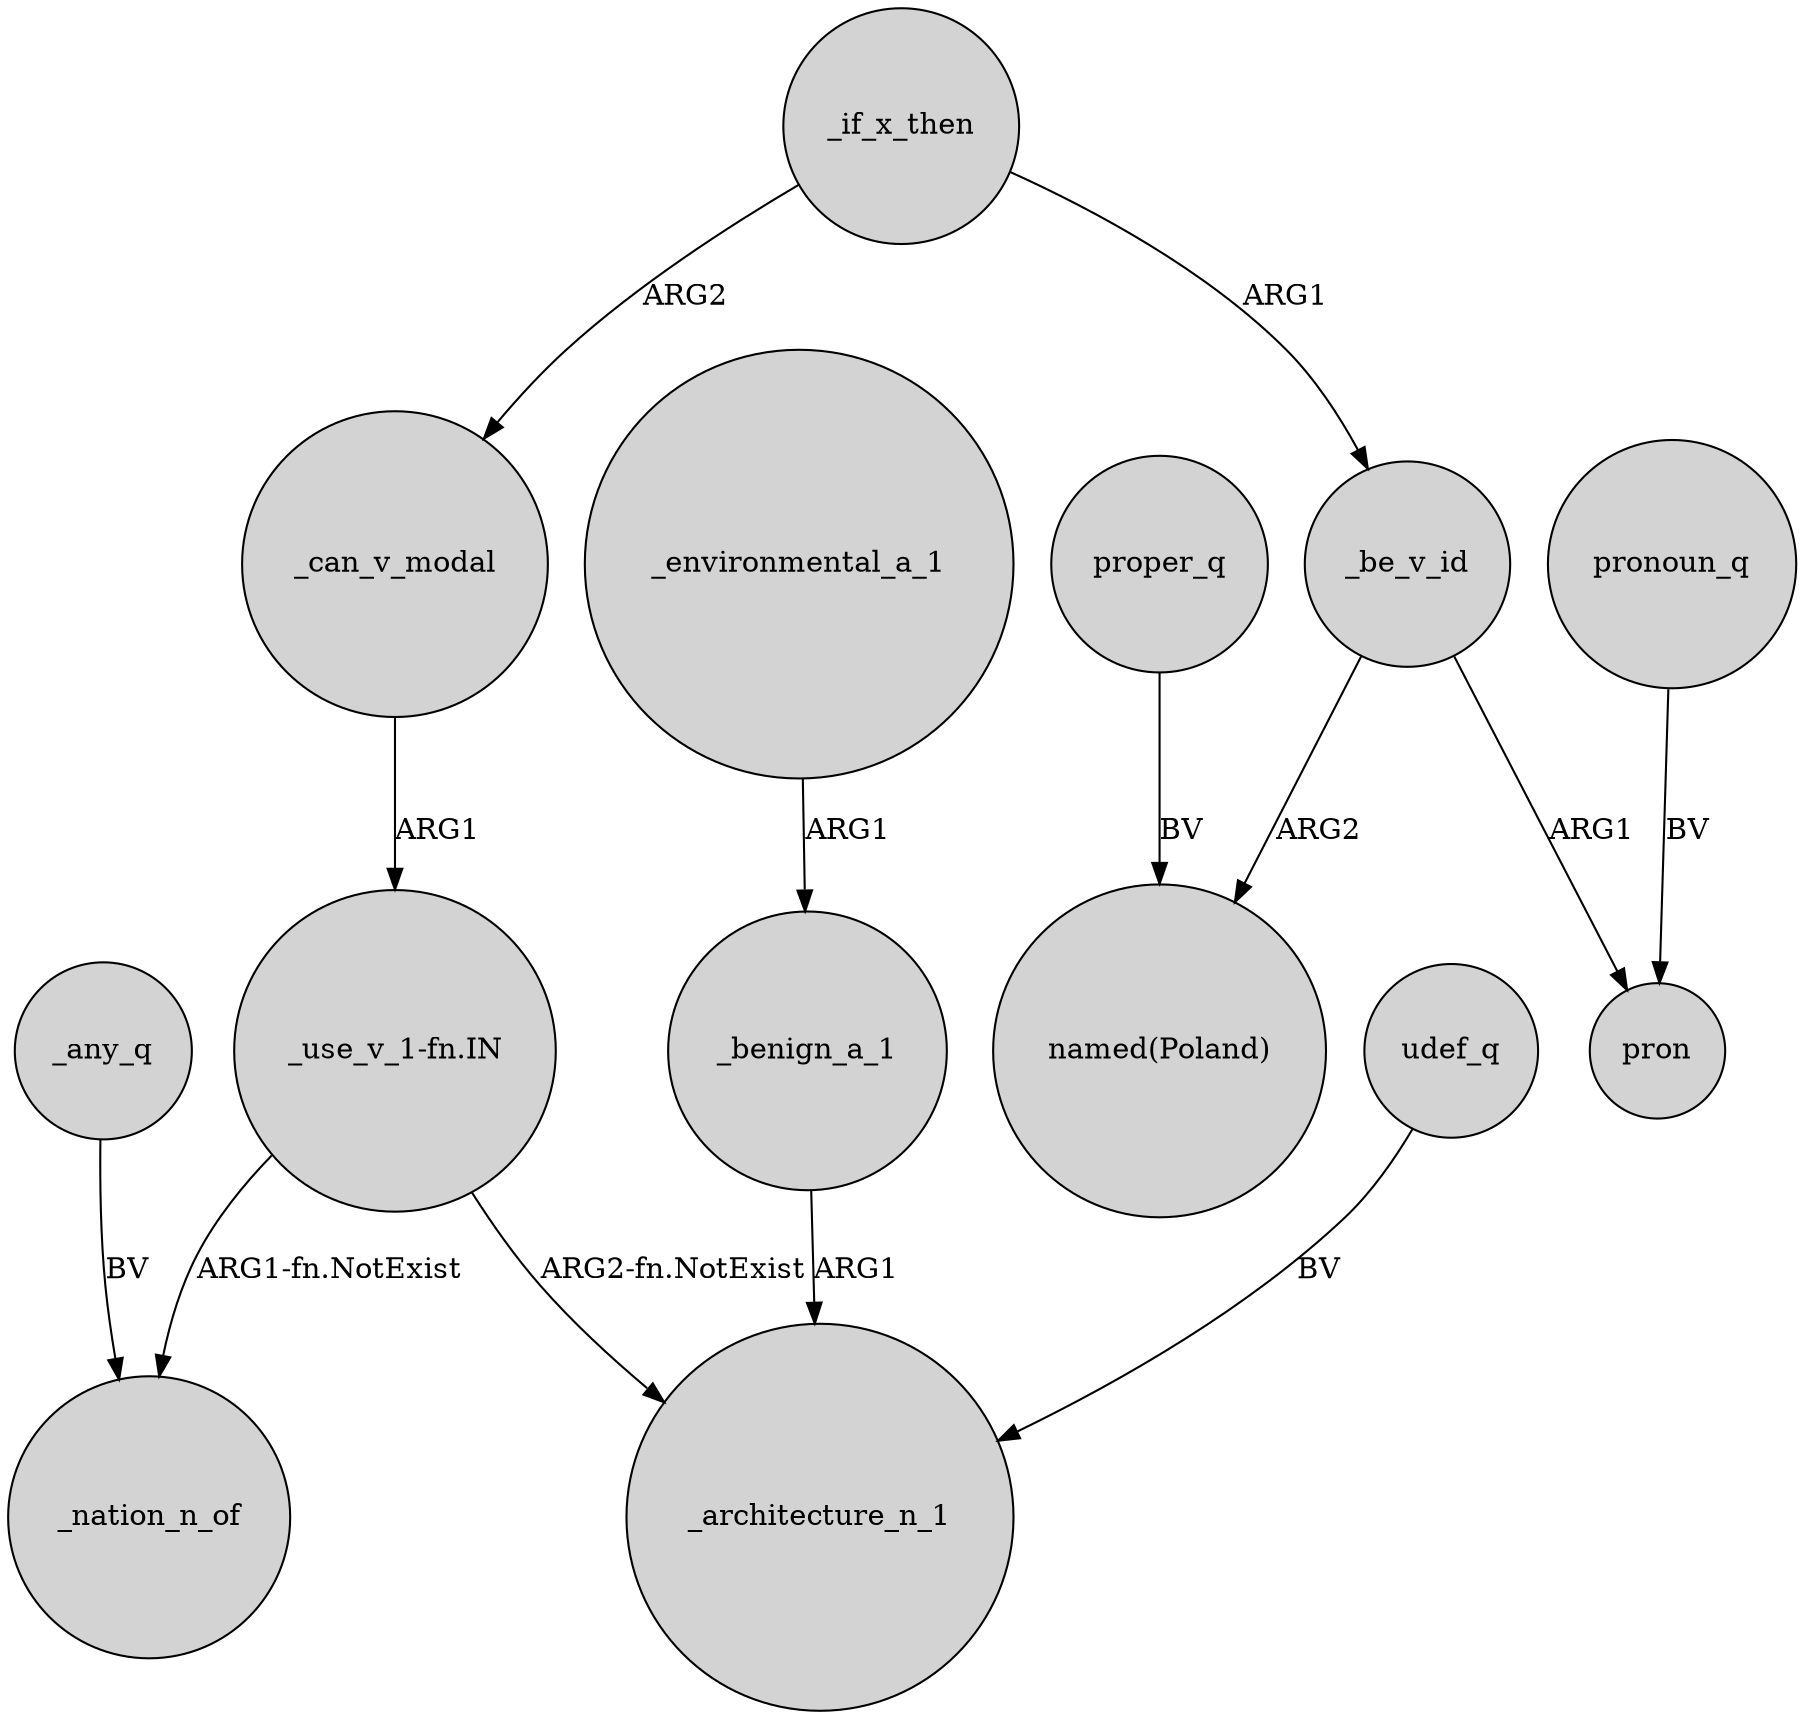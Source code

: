 digraph {
	node [shape=circle style=filled]
	_any_q -> _nation_n_of [label=BV]
	_if_x_then -> _be_v_id [label=ARG1]
	_environmental_a_1 -> _benign_a_1 [label=ARG1]
	_be_v_id -> "named(Poland)" [label=ARG2]
	_benign_a_1 -> _architecture_n_1 [label=ARG1]
	_if_x_then -> _can_v_modal [label=ARG2]
	"_use_v_1-fn.IN" -> _nation_n_of [label="ARG1-fn.NotExist"]
	_be_v_id -> pron [label=ARG1]
	"_use_v_1-fn.IN" -> _architecture_n_1 [label="ARG2-fn.NotExist"]
	_can_v_modal -> "_use_v_1-fn.IN" [label=ARG1]
	proper_q -> "named(Poland)" [label=BV]
	udef_q -> _architecture_n_1 [label=BV]
	pronoun_q -> pron [label=BV]
}
